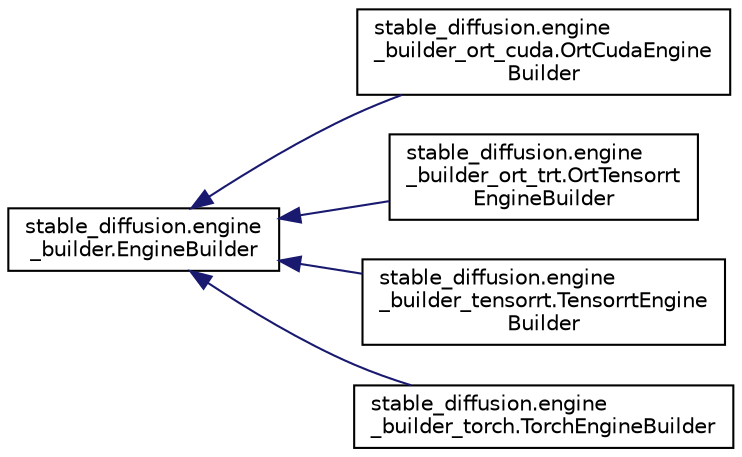 digraph "Graphical Class Hierarchy"
{
 // LATEX_PDF_SIZE
  edge [fontname="Helvetica",fontsize="10",labelfontname="Helvetica",labelfontsize="10"];
  node [fontname="Helvetica",fontsize="10",shape=record];
  rankdir="LR";
  Node0 [label="stable_diffusion.engine\l_builder.EngineBuilder",height=0.2,width=0.4,color="black", fillcolor="white", style="filled",URL="$classstable__diffusion_1_1engine__builder_1_1EngineBuilder.html",tooltip=" "];
  Node0 -> Node1 [dir="back",color="midnightblue",fontsize="10",style="solid",fontname="Helvetica"];
  Node1 [label="stable_diffusion.engine\l_builder_ort_cuda.OrtCudaEngine\lBuilder",height=0.2,width=0.4,color="black", fillcolor="white", style="filled",URL="$classstable__diffusion_1_1engine__builder__ort__cuda_1_1OrtCudaEngineBuilder.html",tooltip=" "];
  Node0 -> Node2 [dir="back",color="midnightblue",fontsize="10",style="solid",fontname="Helvetica"];
  Node2 [label="stable_diffusion.engine\l_builder_ort_trt.OrtTensorrt\lEngineBuilder",height=0.2,width=0.4,color="black", fillcolor="white", style="filled",URL="$classstable__diffusion_1_1engine__builder__ort__trt_1_1OrtTensorrtEngineBuilder.html",tooltip=" "];
  Node0 -> Node3 [dir="back",color="midnightblue",fontsize="10",style="solid",fontname="Helvetica"];
  Node3 [label="stable_diffusion.engine\l_builder_tensorrt.TensorrtEngine\lBuilder",height=0.2,width=0.4,color="black", fillcolor="white", style="filled",URL="$classstable__diffusion_1_1engine__builder__tensorrt_1_1TensorrtEngineBuilder.html",tooltip=" "];
  Node0 -> Node4 [dir="back",color="midnightblue",fontsize="10",style="solid",fontname="Helvetica"];
  Node4 [label="stable_diffusion.engine\l_builder_torch.TorchEngineBuilder",height=0.2,width=0.4,color="black", fillcolor="white", style="filled",URL="$classstable__diffusion_1_1engine__builder__torch_1_1TorchEngineBuilder.html",tooltip=" "];
}
